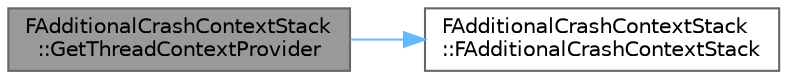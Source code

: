 digraph "FAdditionalCrashContextStack::GetThreadContextProvider"
{
 // INTERACTIVE_SVG=YES
 // LATEX_PDF_SIZE
  bgcolor="transparent";
  edge [fontname=Helvetica,fontsize=10,labelfontname=Helvetica,labelfontsize=10];
  node [fontname=Helvetica,fontsize=10,shape=box,height=0.2,width=0.4];
  rankdir="LR";
  Node1 [id="Node000001",label="FAdditionalCrashContextStack\l::GetThreadContextProvider",height=0.2,width=0.4,color="gray40", fillcolor="grey60", style="filled", fontcolor="black",tooltip=" "];
  Node1 -> Node2 [id="edge1_Node000001_Node000002",color="steelblue1",style="solid",tooltip=" "];
  Node2 [id="Node000002",label="FAdditionalCrashContextStack\l::FAdditionalCrashContextStack",height=0.2,width=0.4,color="grey40", fillcolor="white", style="filled",URL="$d0/d12/structFAdditionalCrashContextStack.html#a6747bf883ce4c5b6ec5aa4a04bdca393",tooltip=" "];
}
